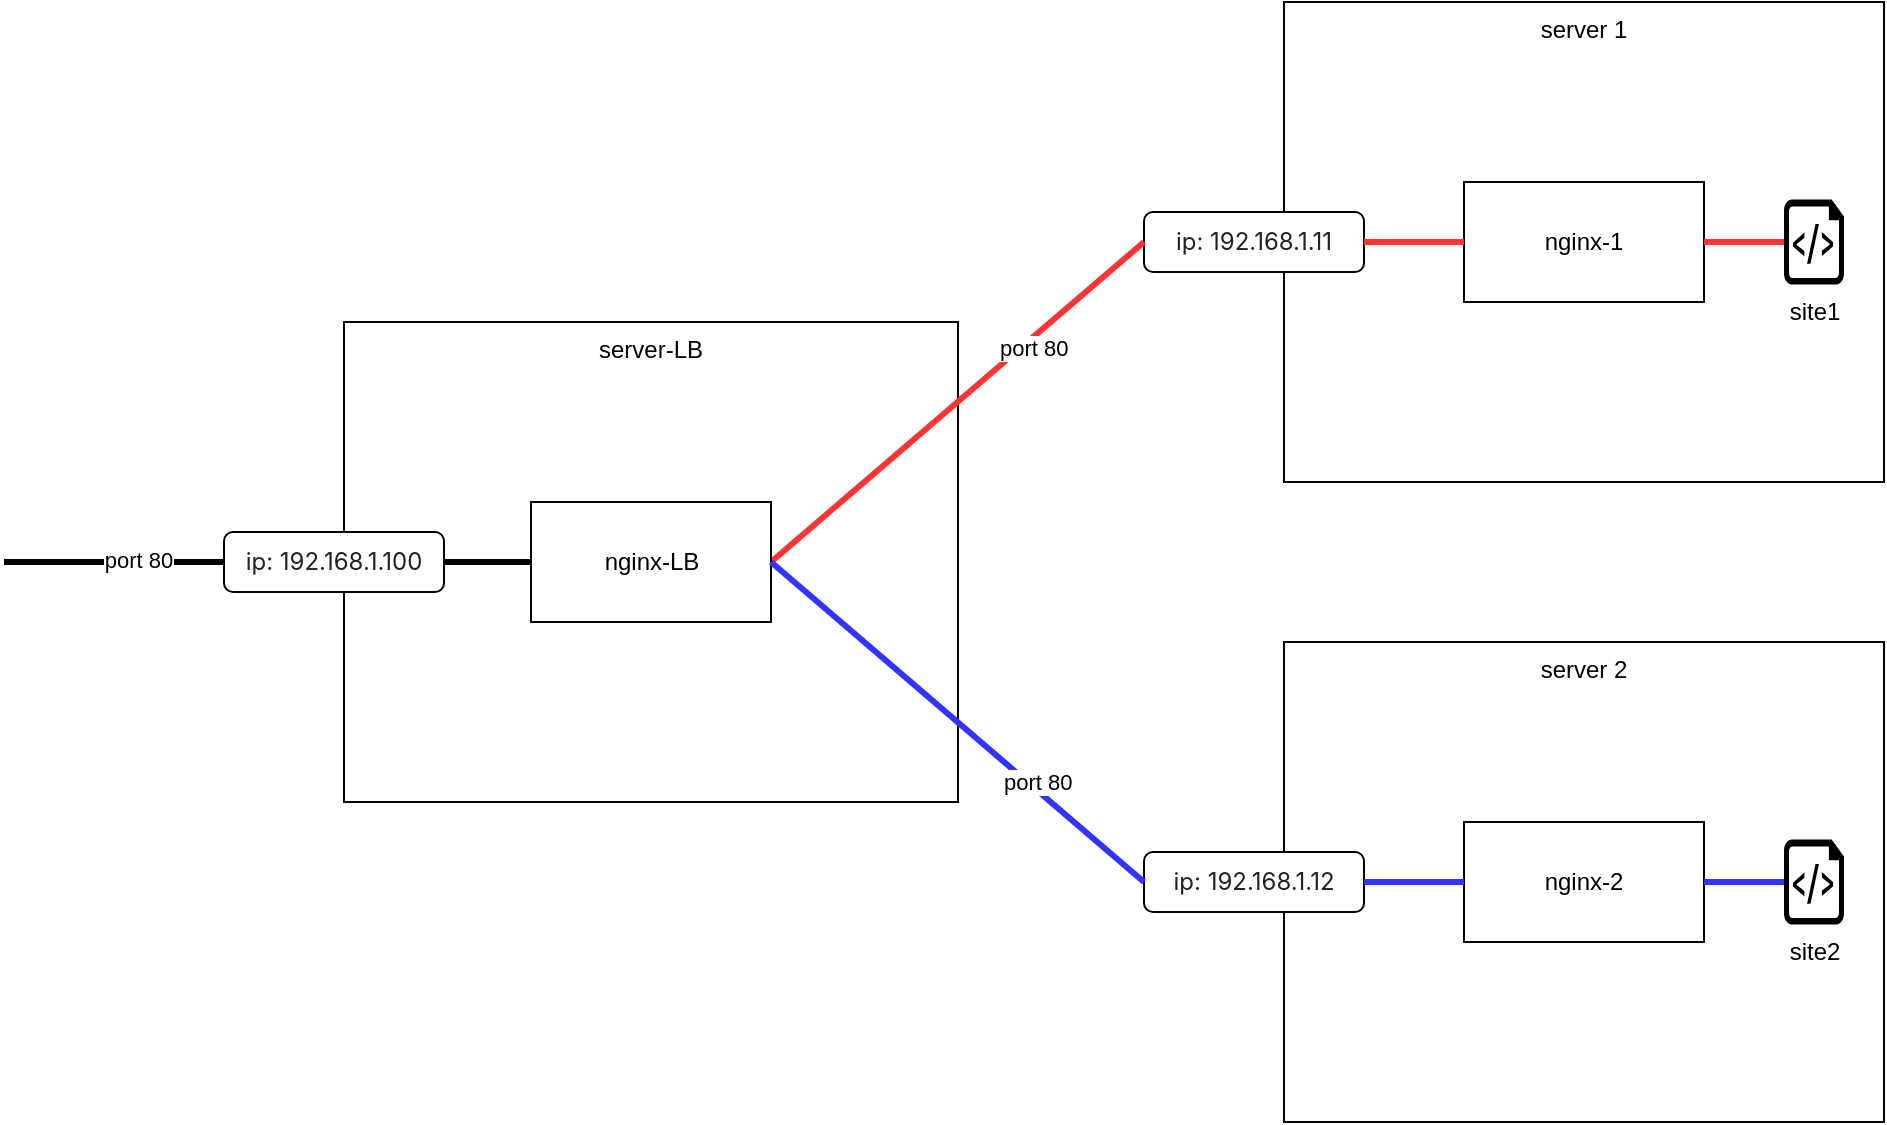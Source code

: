 <mxfile version="28.0.6">
  <diagram name="Page-1" id="mDM_HtkslHGbo6QFm8xk">
    <mxGraphModel dx="2038" dy="633" grid="1" gridSize="10" guides="1" tooltips="1" connect="1" arrows="1" fold="1" page="1" pageScale="1" pageWidth="850" pageHeight="1100" math="0" shadow="0">
      <root>
        <mxCell id="0" />
        <mxCell id="1" parent="0" />
        <mxCell id="1am91WC2Y080THW1g1Dm-1" value="server 2" style="rounded=0;whiteSpace=wrap;html=1;verticalAlign=top;" vertex="1" parent="1">
          <mxGeometry x="40" y="440" width="300" height="240" as="geometry" />
        </mxCell>
        <mxCell id="gDJTL2pb-Kh89ijAikaK-1" value="server 1" style="rounded=0;whiteSpace=wrap;html=1;verticalAlign=top;" parent="1" vertex="1">
          <mxGeometry x="40" y="120" width="300" height="240" as="geometry" />
        </mxCell>
        <mxCell id="1am91WC2Y080THW1g1Dm-2" value="server-LB" style="rounded=0;whiteSpace=wrap;html=1;verticalAlign=top;" vertex="1" parent="1">
          <mxGeometry x="-430" y="280" width="307" height="240" as="geometry" />
        </mxCell>
        <mxCell id="gDJTL2pb-Kh89ijAikaK-2" value="nginx-1" style="rounded=0;whiteSpace=wrap;html=1;" parent="1" vertex="1">
          <mxGeometry x="130" y="210" width="120" height="60" as="geometry" />
        </mxCell>
        <mxCell id="gDJTL2pb-Kh89ijAikaK-3" value="&lt;span style=&quot;color: rgb(31, 35, 40); font-family: -apple-system, BlinkMacSystemFont, &amp;quot;Segoe UI&amp;quot;, &amp;quot;Noto Sans&amp;quot;, Helvetica, Arial, sans-serif, &amp;quot;Apple Color Emoji&amp;quot;, &amp;quot;Segoe UI Emoji&amp;quot;; text-align: start; background-color: rgb(255, 255, 255);&quot;&gt;ip: 192.168.1.11&lt;/span&gt;" style="rounded=1;whiteSpace=wrap;html=1;fontSize=12;" parent="1" vertex="1">
          <mxGeometry x="-30" y="225" width="110" height="30" as="geometry" />
        </mxCell>
        <mxCell id="gDJTL2pb-Kh89ijAikaK-5" value="site1" style="verticalLabelPosition=bottom;html=1;verticalAlign=top;align=center;strokeColor=none;fillColor=#000000;shape=mxgraph.azure.script_file;pointerEvents=1;" parent="1" vertex="1">
          <mxGeometry x="290" y="218.75" width="30" height="42.5" as="geometry" />
        </mxCell>
        <mxCell id="gDJTL2pb-Kh89ijAikaK-7" value="" style="endArrow=none;html=1;rounded=0;entryX=0;entryY=0.5;entryDx=0;entryDy=0;exitX=1;exitY=0.5;exitDx=0;exitDy=0;strokeWidth=3;strokeColor=#FF3333;" parent="1" source="gDJTL2pb-Kh89ijAikaK-3" target="gDJTL2pb-Kh89ijAikaK-2" edge="1">
          <mxGeometry width="50" height="50" relative="1" as="geometry">
            <mxPoint x="440" y="440" as="sourcePoint" />
            <mxPoint x="490" y="390" as="targetPoint" />
          </mxGeometry>
        </mxCell>
        <mxCell id="gDJTL2pb-Kh89ijAikaK-9" value="" style="endArrow=none;html=1;rounded=0;entryX=0;entryY=0.5;entryDx=0;entryDy=0;fontColor=#3333FF;fontSize=11;strokeWidth=3;strokeColor=#FF3333;exitX=1;exitY=0.5;exitDx=0;exitDy=0;" parent="1" target="gDJTL2pb-Kh89ijAikaK-3" edge="1" source="1am91WC2Y080THW1g1Dm-5">
          <mxGeometry width="50" height="50" relative="1" as="geometry">
            <mxPoint x="-170" y="400" as="sourcePoint" />
            <mxPoint x="490" y="390" as="targetPoint" />
          </mxGeometry>
        </mxCell>
        <mxCell id="gDJTL2pb-Kh89ijAikaK-10" value="port 80" style="edgeLabel;html=1;align=left;verticalAlign=bottom;resizable=0;points=[];" parent="gDJTL2pb-Kh89ijAikaK-9" vertex="1" connectable="0">
          <mxGeometry x="0.216" y="1" relative="1" as="geometry">
            <mxPoint as="offset" />
          </mxGeometry>
        </mxCell>
        <mxCell id="gDJTL2pb-Kh89ijAikaK-12" value="" style="endArrow=none;html=1;rounded=0;entryX=0;entryY=0.5;entryDx=0;entryDy=0;entryPerimeter=0;exitX=1;exitY=0.5;exitDx=0;exitDy=0;strokeWidth=3;strokeColor=#FF3333;" parent="1" source="gDJTL2pb-Kh89ijAikaK-2" target="gDJTL2pb-Kh89ijAikaK-5" edge="1">
          <mxGeometry width="50" height="50" relative="1" as="geometry">
            <mxPoint x="440" y="440" as="sourcePoint" />
            <mxPoint x="490" y="390" as="targetPoint" />
          </mxGeometry>
        </mxCell>
        <mxCell id="1am91WC2Y080THW1g1Dm-3" value="&lt;span style=&quot;color: rgb(31, 35, 40); font-family: -apple-system, BlinkMacSystemFont, &amp;quot;Segoe UI&amp;quot;, &amp;quot;Noto Sans&amp;quot;, Helvetica, Arial, sans-serif, &amp;quot;Apple Color Emoji&amp;quot;, &amp;quot;Segoe UI Emoji&amp;quot;; text-align: start; background-color: rgb(255, 255, 255);&quot;&gt;ip:&amp;nbsp;&lt;/span&gt;&lt;span style=&quot;color: rgb(31, 35, 40); font-family: -apple-system, BlinkMacSystemFont, &amp;quot;Segoe UI&amp;quot;, &amp;quot;Noto Sans&amp;quot;, Helvetica, Arial, sans-serif, &amp;quot;Apple Color Emoji&amp;quot;, &amp;quot;Segoe UI Emoji&amp;quot;; text-align: start; background-color: rgb(255, 255, 255);&quot;&gt;192.168.1.12&lt;/span&gt;" style="rounded=1;whiteSpace=wrap;html=1;fontSize=12;" vertex="1" parent="1">
          <mxGeometry x="-30" y="545" width="110" height="30" as="geometry" />
        </mxCell>
        <mxCell id="1am91WC2Y080THW1g1Dm-4" value="nginx-2" style="rounded=0;whiteSpace=wrap;html=1;" vertex="1" parent="1">
          <mxGeometry x="130" y="530" width="120" height="60" as="geometry" />
        </mxCell>
        <mxCell id="1am91WC2Y080THW1g1Dm-5" value="nginx-LB" style="rounded=0;whiteSpace=wrap;html=1;" vertex="1" parent="1">
          <mxGeometry x="-336.5" y="370" width="120" height="60" as="geometry" />
        </mxCell>
        <mxCell id="1am91WC2Y080THW1g1Dm-6" value="&lt;font&gt;&lt;span style=&quot;color: rgb(31, 35, 40); font-family: -apple-system, BlinkMacSystemFont, &amp;quot;Segoe UI&amp;quot;, &amp;quot;Noto Sans&amp;quot;, Helvetica, Arial, sans-serif, &amp;quot;Apple Color Emoji&amp;quot;, &amp;quot;Segoe UI Emoji&amp;quot;; text-align: start; background-color: rgb(255, 255, 255);&quot;&gt;ip:&amp;nbsp;&lt;/span&gt;&lt;span style=&quot;color: rgb(31, 35, 40); font-family: -apple-system, BlinkMacSystemFont, &amp;quot;Segoe UI&amp;quot;, &amp;quot;Noto Sans&amp;quot;, Helvetica, Arial, sans-serif, &amp;quot;Apple Color Emoji&amp;quot;, &amp;quot;Segoe UI Emoji&amp;quot;; text-align: start; background-color: rgb(255, 255, 255);&quot;&gt;192.168.1.100&lt;/span&gt;&lt;/font&gt;" style="rounded=1;whiteSpace=wrap;html=1;fontSize=12;" vertex="1" parent="1">
          <mxGeometry x="-490" y="385" width="110" height="30" as="geometry" />
        </mxCell>
        <mxCell id="1am91WC2Y080THW1g1Dm-7" value="" style="endArrow=none;html=1;rounded=0;entryX=0;entryY=0.5;entryDx=0;entryDy=0;fontColor=#3333FF;fontSize=11;strokeWidth=3;strokeColor=#3333FF;exitX=1;exitY=0.5;exitDx=0;exitDy=0;" edge="1" parent="1" source="1am91WC2Y080THW1g1Dm-5" target="1am91WC2Y080THW1g1Dm-3">
          <mxGeometry width="50" height="50" relative="1" as="geometry">
            <mxPoint x="-130" y="460" as="sourcePoint" />
            <mxPoint x="40" y="460" as="targetPoint" />
          </mxGeometry>
        </mxCell>
        <mxCell id="1am91WC2Y080THW1g1Dm-8" value="port 80" style="edgeLabel;html=1;align=left;verticalAlign=top;resizable=0;points=[];" vertex="1" connectable="0" parent="1am91WC2Y080THW1g1Dm-7">
          <mxGeometry x="0.216" y="1" relative="1" as="geometry">
            <mxPoint as="offset" />
          </mxGeometry>
        </mxCell>
        <mxCell id="1am91WC2Y080THW1g1Dm-9" value="" style="endArrow=none;html=1;rounded=0;entryX=0;entryY=0.5;entryDx=0;entryDy=0;exitX=1;exitY=0.5;exitDx=0;exitDy=0;strokeWidth=3;strokeColor=#3333FF;" edge="1" parent="1" source="1am91WC2Y080THW1g1Dm-3" target="1am91WC2Y080THW1g1Dm-4">
          <mxGeometry width="50" height="50" relative="1" as="geometry">
            <mxPoint x="100" y="430" as="sourcePoint" />
            <mxPoint x="130" y="430" as="targetPoint" />
          </mxGeometry>
        </mxCell>
        <mxCell id="1am91WC2Y080THW1g1Dm-10" value="" style="endArrow=none;html=1;rounded=0;entryX=0;entryY=0.5;entryDx=0;entryDy=0;fontColor=#000000;fontSize=11;strokeWidth=3;strokeColor=#000000;" edge="1" parent="1" target="1am91WC2Y080THW1g1Dm-6">
          <mxGeometry width="50" height="50" relative="1" as="geometry">
            <mxPoint x="-600" y="400" as="sourcePoint" />
            <mxPoint x="-490" y="399.66" as="targetPoint" />
          </mxGeometry>
        </mxCell>
        <mxCell id="1am91WC2Y080THW1g1Dm-11" value="port 80" style="edgeLabel;html=1;align=center;verticalAlign=middle;resizable=0;points=[];" vertex="1" connectable="0" parent="1am91WC2Y080THW1g1Dm-10">
          <mxGeometry x="0.216" y="1" relative="1" as="geometry">
            <mxPoint as="offset" />
          </mxGeometry>
        </mxCell>
        <mxCell id="1am91WC2Y080THW1g1Dm-12" value="" style="endArrow=none;html=1;rounded=0;entryX=0;entryY=0.5;entryDx=0;entryDy=0;exitX=1;exitY=0.5;exitDx=0;exitDy=0;strokeWidth=3;strokeColor=#000000;" edge="1" parent="1" source="1am91WC2Y080THW1g1Dm-6" target="1am91WC2Y080THW1g1Dm-5">
          <mxGeometry width="50" height="50" relative="1" as="geometry">
            <mxPoint x="-380" y="440" as="sourcePoint" />
            <mxPoint x="-340" y="440" as="targetPoint" />
          </mxGeometry>
        </mxCell>
        <mxCell id="1am91WC2Y080THW1g1Dm-13" value="site2" style="verticalLabelPosition=bottom;html=1;verticalAlign=top;align=center;strokeColor=none;fillColor=#000000;shape=mxgraph.azure.script_file;pointerEvents=1;" vertex="1" parent="1">
          <mxGeometry x="290" y="538.75" width="30" height="42.5" as="geometry" />
        </mxCell>
        <mxCell id="1am91WC2Y080THW1g1Dm-14" value="" style="endArrow=none;html=1;rounded=0;entryX=0;entryY=0.5;entryDx=0;entryDy=0;entryPerimeter=0;exitX=1;exitY=0.5;exitDx=0;exitDy=0;strokeWidth=3;strokeColor=#3333FF;" edge="1" parent="1" source="1am91WC2Y080THW1g1Dm-4" target="1am91WC2Y080THW1g1Dm-13">
          <mxGeometry width="50" height="50" relative="1" as="geometry">
            <mxPoint x="270" y="500" as="sourcePoint" />
            <mxPoint x="310" y="500" as="targetPoint" />
          </mxGeometry>
        </mxCell>
      </root>
    </mxGraphModel>
  </diagram>
</mxfile>
